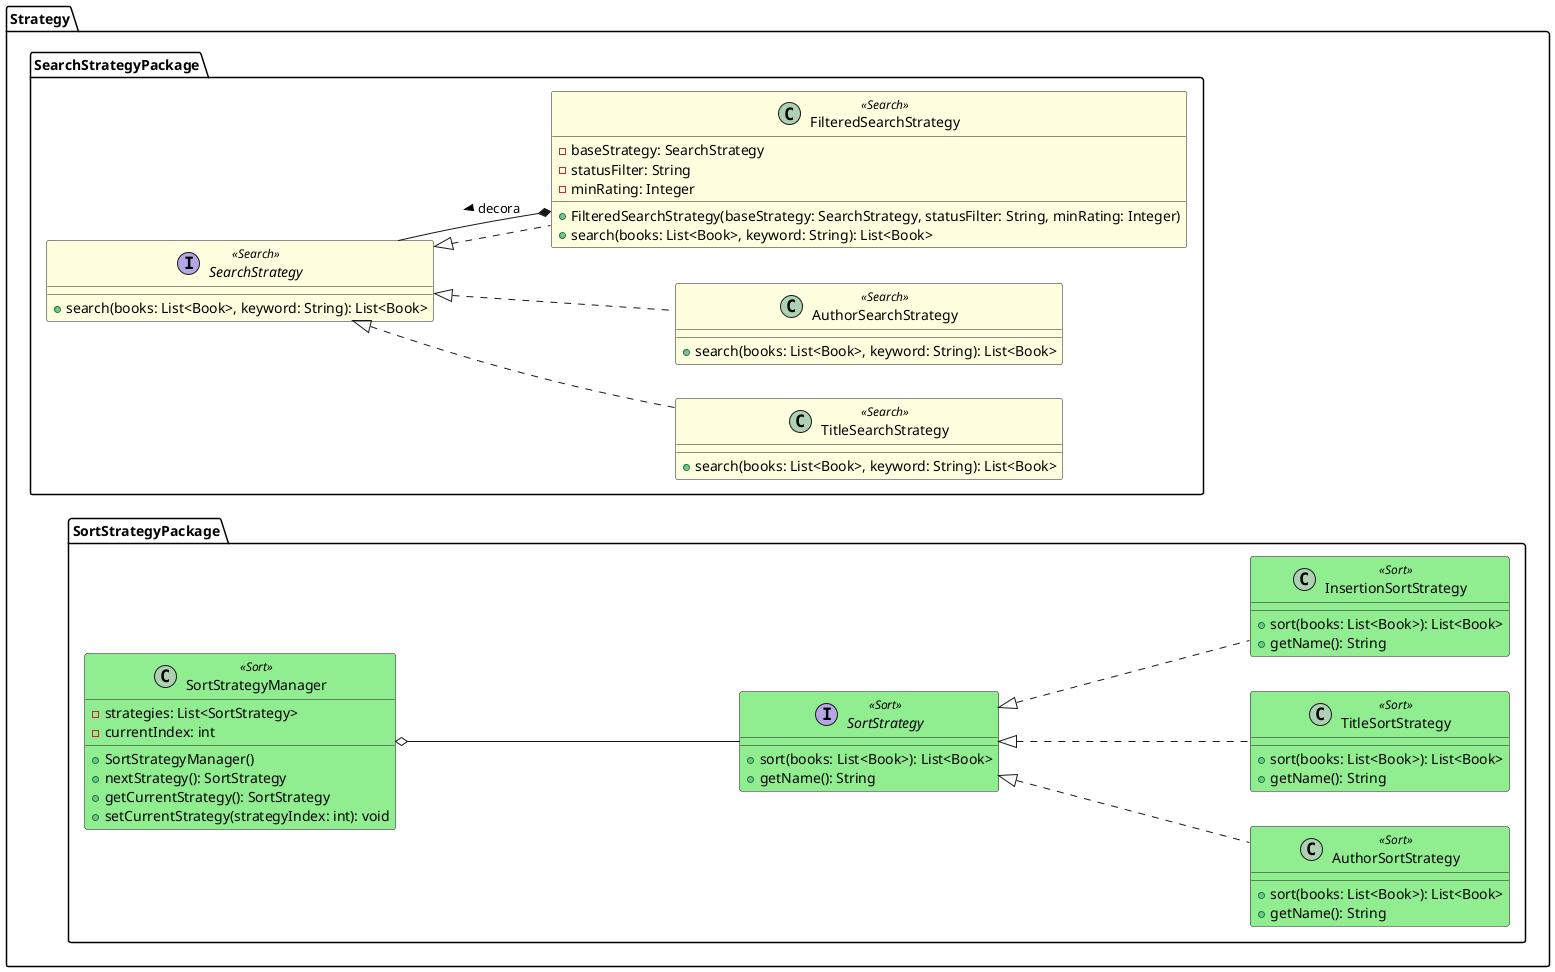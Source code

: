 @startuml Strategy Diagram

left to right direction

skinparam class {
    BackgroundColor<<Sort>> LightGreen
    BackgroundColor<<Search>> LightYellow
}

package "Strategy" {
    package "SearchStrategyPackage" {
        interface SearchStrategy <<Search>> {
            + search(books: List<Book>, keyword: String): List<Book>
        }

        class TitleSearchStrategy <<Search>> {
            + search(books: List<Book>, keyword: String): List<Book>
        }

        class AuthorSearchStrategy <<Search>> {
            + search(books: List<Book>, keyword: String): List<Book>
        }

        class FilteredSearchStrategy <<Search>> {
            - baseStrategy: SearchStrategy
            - statusFilter: String
            - minRating: Integer
            + FilteredSearchStrategy(baseStrategy: SearchStrategy, statusFilter: String, minRating: Integer)
            + search(books: List<Book>, keyword: String): List<Book>
        }
    }

    package "SortStrategyPackage" {
        interface SortStrategy <<Sort>> {
            + sort(books: List<Book>): List<Book>
            + getName(): String
        }

        class AuthorSortStrategy <<Sort>> {
            + sort(books: List<Book>): List<Book>
            + getName(): String
        }

        class TitleSortStrategy <<Sort>> {
            + sort(books: List<Book>): List<Book>
            + getName(): String
        }


        class InsertionSortStrategy <<Sort>> {
            + sort(books: List<Book>): List<Book>
            + getName(): String
        }

        class SortStrategyManager <<Sort>> {
            - strategies: List<SortStrategy>
            - currentIndex: int
            + SortStrategyManager()
            + nextStrategy(): SortStrategy
            + getCurrentStrategy(): SortStrategy
            + setCurrentStrategy(strategyIndex: int): void
        }
    }
}

' Relazioni SearchStrategy
SearchStrategy <|.. TitleSearchStrategy
SearchStrategy <|.. AuthorSearchStrategy
SearchStrategy <|.. FilteredSearchStrategy

' Ha un riferimento a SearchStrategy (composizione)
FilteredSearchStrategy *-- SearchStrategy : decora >

' Relazioni SortStrategy
SortStrategy <|.. AuthorSortStrategy
SortStrategy <|.. TitleSortStrategy
SortStrategy <|.. InsertionSortStrategy
SortStrategyManager o-- SortStrategy

@enduml
